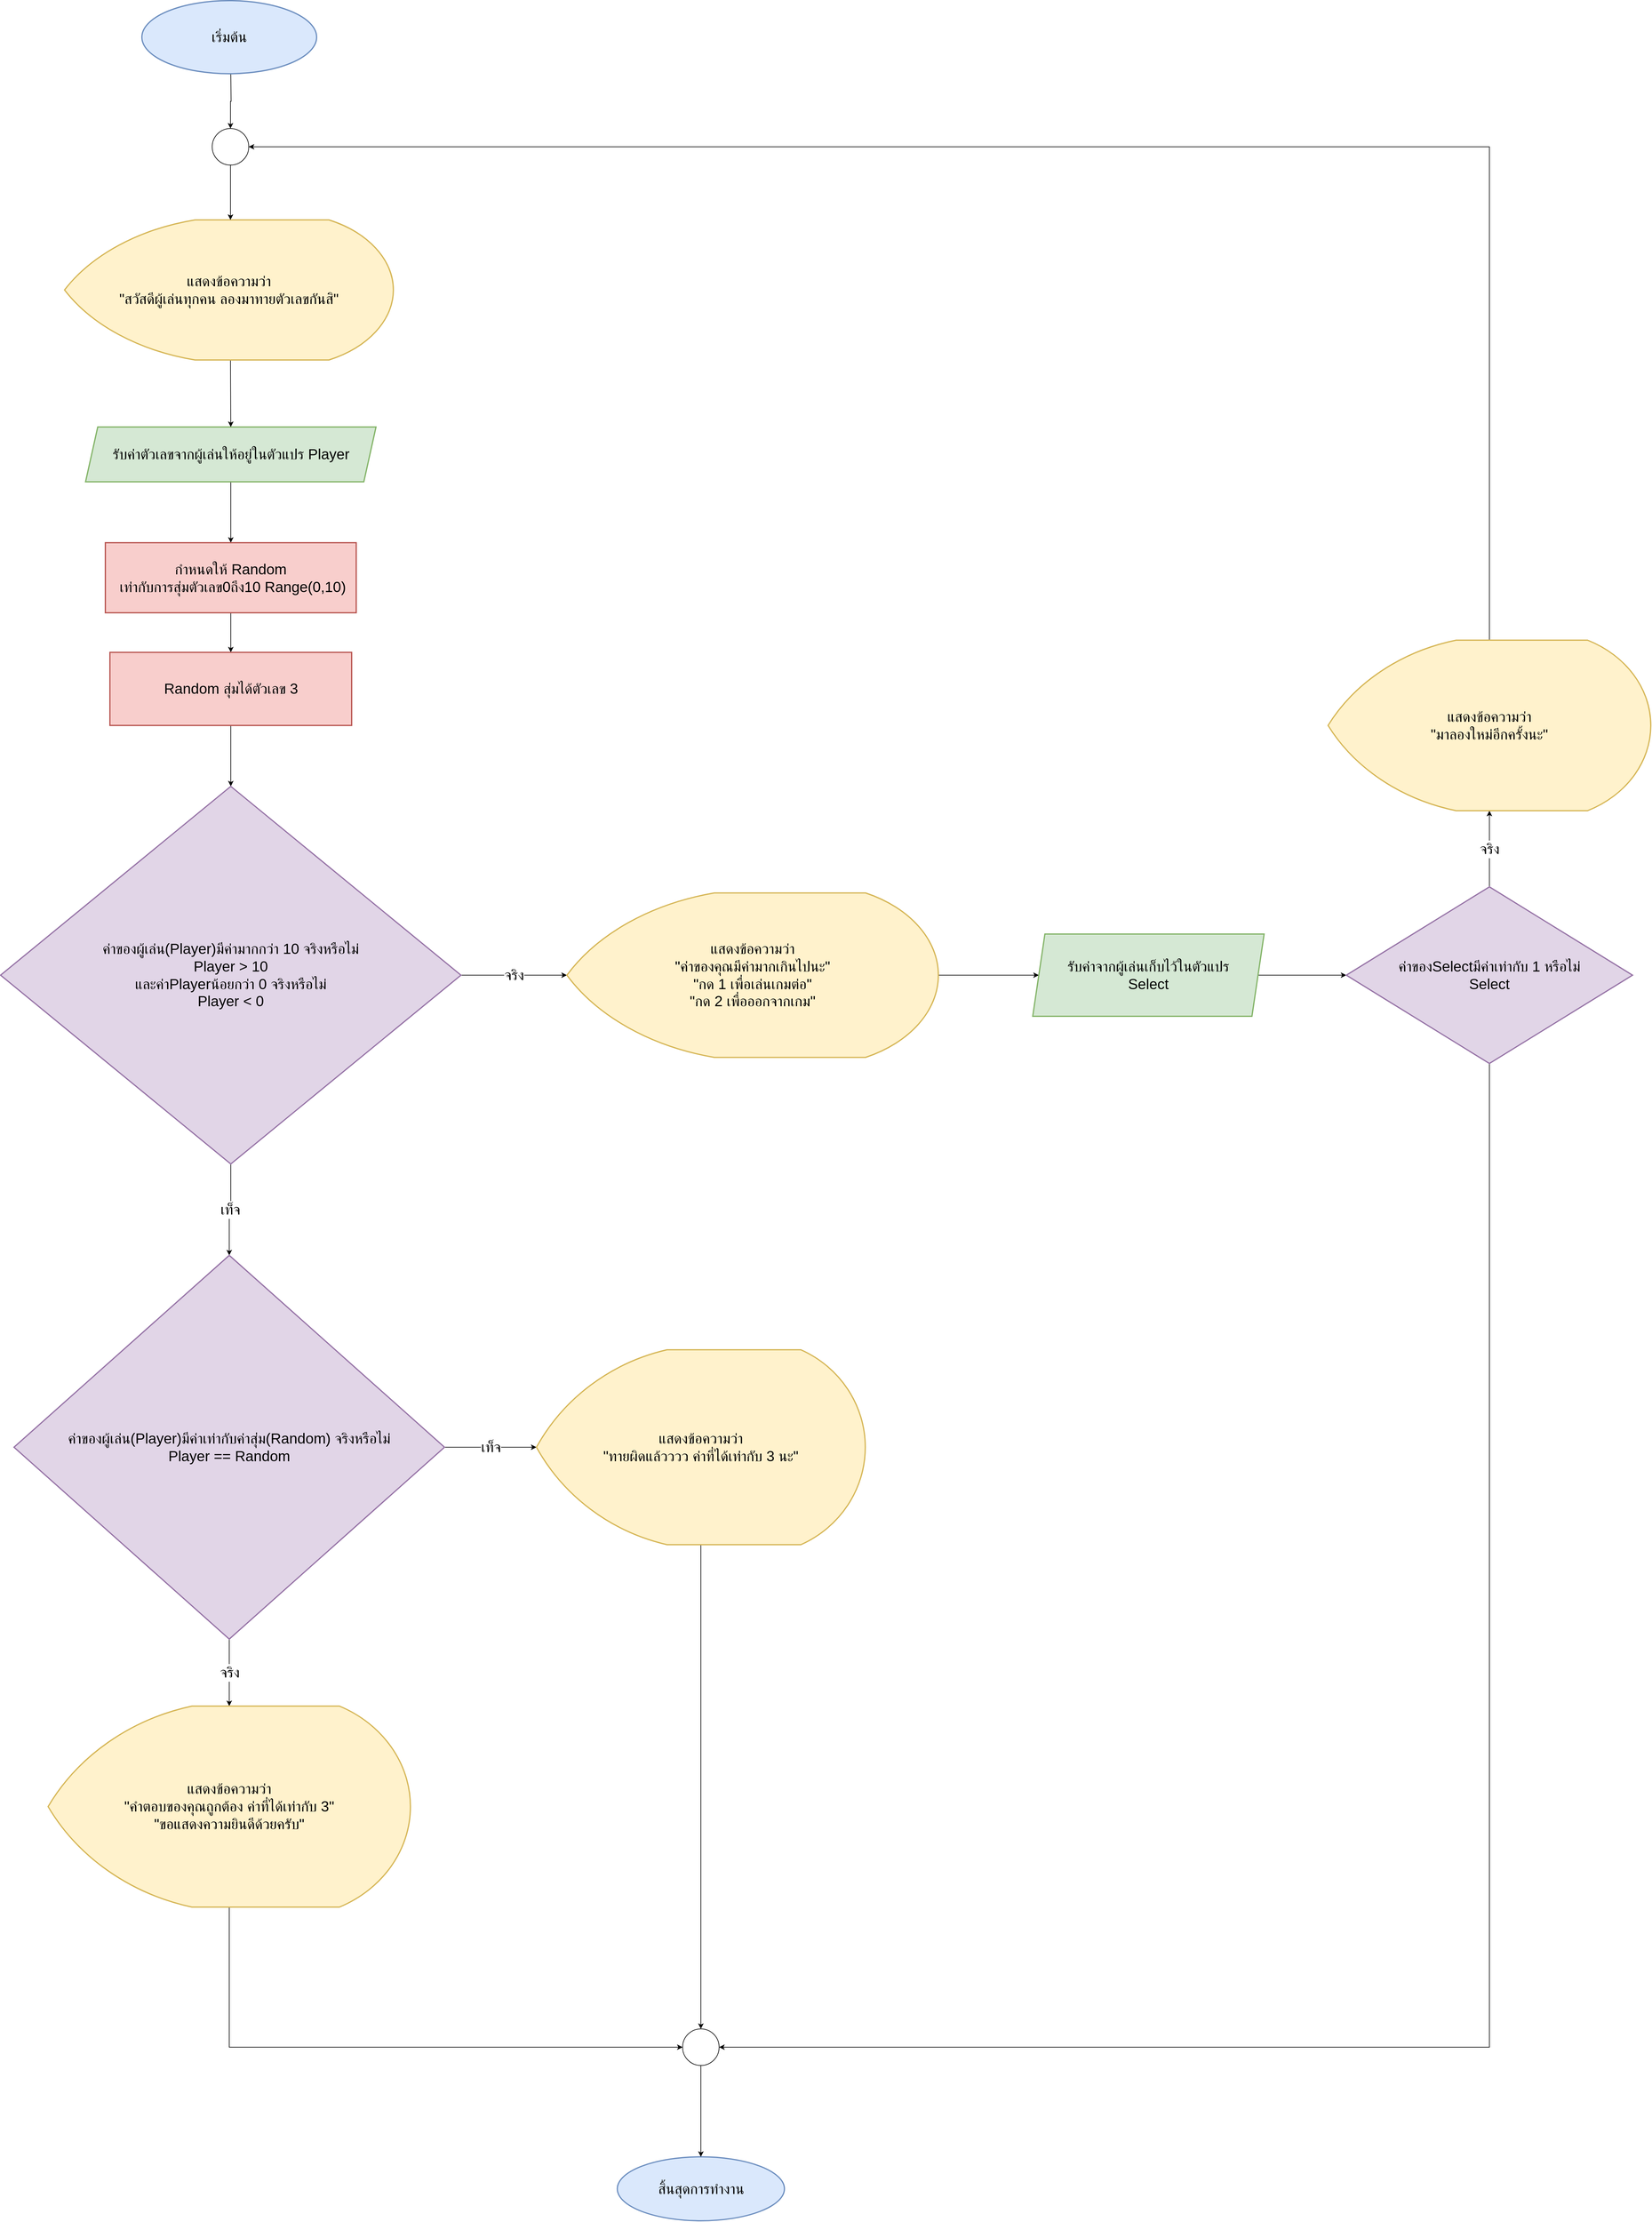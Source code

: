 <mxfile version="20.6.0" type="github">
  <diagram id="gl40M-7QrM561X13KIHA" name="Page-1">
    <mxGraphModel dx="2966" dy="2731" grid="1" gridSize="10" guides="1" tooltips="1" connect="1" arrows="1" fold="1" page="1" pageScale="1" pageWidth="850" pageHeight="1100" math="0" shadow="0">
      <root>
        <mxCell id="0" />
        <mxCell id="1" parent="0" />
        <mxCell id="NTdYHPc6Kx5etdDxWIbT-3" style="edgeStyle=orthogonalEdgeStyle;rounded=0;orthogonalLoop=1;jettySize=auto;html=1;exitX=0.5;exitY=1;exitDx=0;exitDy=0;exitPerimeter=0;entryX=0.5;entryY=0;entryDx=0;entryDy=0;entryPerimeter=0;" edge="1" parent="1" target="NTdYHPc6Kx5etdDxWIbT-1">
          <mxGeometry relative="1" as="geometry">
            <mxPoint x="428.0" y="-410" as="sourcePoint" />
          </mxGeometry>
        </mxCell>
        <mxCell id="snVJ0buKUl2yUb0_0TGT-1" value="&lt;font style=&quot;font-size: 24px;&quot;&gt;เริ่มต้น&lt;/font&gt;" style="strokeWidth=2;html=1;shape=mxgraph.flowchart.start_1;whiteSpace=wrap;fillColor=#dae8fc;strokeColor=#6c8ebf;" parent="1" vertex="1">
          <mxGeometry x="282" y="-530" width="287" height="120" as="geometry" />
        </mxCell>
        <mxCell id="snVJ0buKUl2yUb0_0TGT-5" value="" style="edgeStyle=orthogonalEdgeStyle;rounded=0;orthogonalLoop=1;jettySize=auto;html=1;fontSize=24;" parent="1" source="snVJ0buKUl2yUb0_0TGT-2" target="snVJ0buKUl2yUb0_0TGT-4" edge="1">
          <mxGeometry relative="1" as="geometry" />
        </mxCell>
        <mxCell id="snVJ0buKUl2yUb0_0TGT-2" value="&lt;font style=&quot;font-size: 24px;&quot;&gt;รับค่าตัวเลขจากผู้เล่นให้อยู่ในตัวแปร Player&lt;/font&gt;" style="shape=parallelogram;perimeter=parallelogramPerimeter;whiteSpace=wrap;html=1;fixedSize=1;strokeWidth=2;fillColor=#d5e8d4;strokeColor=#82b366;" parent="1" vertex="1">
          <mxGeometry x="189.5" y="170" width="477" height="90" as="geometry" />
        </mxCell>
        <mxCell id="snVJ0buKUl2yUb0_0TGT-7" value="" style="edgeStyle=orthogonalEdgeStyle;rounded=0;orthogonalLoop=1;jettySize=auto;html=1;fontSize=24;" parent="1" source="snVJ0buKUl2yUb0_0TGT-4" target="snVJ0buKUl2yUb0_0TGT-6" edge="1">
          <mxGeometry relative="1" as="geometry" />
        </mxCell>
        <mxCell id="snVJ0buKUl2yUb0_0TGT-4" value="&lt;font style=&quot;font-size: 24px;&quot;&gt;กำหนดให้ Random&lt;br&gt;&amp;nbsp;เท่ากับการสุ่มตัวเลข0ถึง10 Range(0,10)&lt;/font&gt;" style="whiteSpace=wrap;html=1;strokeWidth=2;fillColor=#f8cecc;strokeColor=#b85450;" parent="1" vertex="1">
          <mxGeometry x="222" y="360" width="412" height="115" as="geometry" />
        </mxCell>
        <mxCell id="snVJ0buKUl2yUb0_0TGT-9" value="" style="edgeStyle=orthogonalEdgeStyle;rounded=0;orthogonalLoop=1;jettySize=auto;html=1;fontSize=24;" parent="1" source="snVJ0buKUl2yUb0_0TGT-6" target="snVJ0buKUl2yUb0_0TGT-8" edge="1">
          <mxGeometry relative="1" as="geometry" />
        </mxCell>
        <mxCell id="snVJ0buKUl2yUb0_0TGT-6" value="&lt;font style=&quot;font-size: 24px;&quot;&gt;Random สุ่มได้ตัวเลข 3&lt;/font&gt;" style="whiteSpace=wrap;html=1;strokeWidth=2;fillColor=#f8cecc;strokeColor=#b85450;" parent="1" vertex="1">
          <mxGeometry x="229.5" y="540" width="397" height="120" as="geometry" />
        </mxCell>
        <mxCell id="snVJ0buKUl2yUb0_0TGT-18" value="จริง" style="edgeStyle=orthogonalEdgeStyle;rounded=0;orthogonalLoop=1;jettySize=auto;html=1;exitX=1;exitY=0.5;exitDx=0;exitDy=0;entryX=0;entryY=0.5;entryDx=0;entryDy=0;entryPerimeter=0;fontSize=24;" parent="1" source="snVJ0buKUl2yUb0_0TGT-8" target="snVJ0buKUl2yUb0_0TGT-17" edge="1">
          <mxGeometry relative="1" as="geometry" />
        </mxCell>
        <mxCell id="snVJ0buKUl2yUb0_0TGT-38" value="เท็จ" style="edgeStyle=orthogonalEdgeStyle;rounded=0;orthogonalLoop=1;jettySize=auto;html=1;exitX=0.5;exitY=1;exitDx=0;exitDy=0;entryX=0.5;entryY=0;entryDx=0;entryDy=0;fontSize=24;" parent="1" source="snVJ0buKUl2yUb0_0TGT-8" target="snVJ0buKUl2yUb0_0TGT-10" edge="1">
          <mxGeometry relative="1" as="geometry" />
        </mxCell>
        <mxCell id="snVJ0buKUl2yUb0_0TGT-8" value="&lt;font style=&quot;font-size: 24px;&quot;&gt;ค่าของผู้เล่น(Player)มีค่ามากกว่า 10 จริงหรือไม่&lt;br&gt;Player &amp;gt; 10&lt;br&gt;และค่าPlayerน้อยกว่า 0 จริงหรือไม่&lt;br&gt;Player &amp;lt; 0&lt;br&gt;&lt;/font&gt;" style="rhombus;whiteSpace=wrap;html=1;strokeWidth=2;fillColor=#e1d5e7;strokeColor=#9673a6;" parent="1" vertex="1">
          <mxGeometry x="50" y="760" width="756" height="620" as="geometry" />
        </mxCell>
        <mxCell id="snVJ0buKUl2yUb0_0TGT-14" value="จริง" style="edgeStyle=orthogonalEdgeStyle;rounded=0;orthogonalLoop=1;jettySize=auto;html=1;exitX=0.5;exitY=1;exitDx=0;exitDy=0;entryX=0.5;entryY=0;entryDx=0;entryDy=0;entryPerimeter=0;fontSize=24;" parent="1" source="snVJ0buKUl2yUb0_0TGT-10" target="snVJ0buKUl2yUb0_0TGT-13" edge="1">
          <mxGeometry relative="1" as="geometry" />
        </mxCell>
        <mxCell id="snVJ0buKUl2yUb0_0TGT-36" value="เท็จ" style="edgeStyle=orthogonalEdgeStyle;rounded=0;orthogonalLoop=1;jettySize=auto;html=1;exitX=1;exitY=0.5;exitDx=0;exitDy=0;entryX=0;entryY=0.5;entryDx=0;entryDy=0;entryPerimeter=0;fontSize=24;" parent="1" source="snVJ0buKUl2yUb0_0TGT-10" target="snVJ0buKUl2yUb0_0TGT-35" edge="1">
          <mxGeometry relative="1" as="geometry" />
        </mxCell>
        <mxCell id="snVJ0buKUl2yUb0_0TGT-10" value="&lt;span style=&quot;font-size: 24px;&quot;&gt;ค่าของผู้เล่น(Player)มีค่าเท่ากับค่าสุ่ม(Random) จริงหรือไม่&lt;/span&gt;&lt;br style=&quot;font-size: 24px;&quot;&gt;&lt;span style=&quot;font-size: 24px;&quot;&gt;Player == Random&lt;/span&gt;" style="rhombus;whiteSpace=wrap;html=1;strokeWidth=2;fillColor=#e1d5e7;strokeColor=#9673a6;" parent="1" vertex="1">
          <mxGeometry x="72" y="1530" width="707" height="630" as="geometry" />
        </mxCell>
        <mxCell id="NTdYHPc6Kx5etdDxWIbT-16" style="edgeStyle=orthogonalEdgeStyle;rounded=0;orthogonalLoop=1;jettySize=auto;html=1;exitX=0.5;exitY=1;exitDx=0;exitDy=0;exitPerimeter=0;entryX=0;entryY=0.5;entryDx=0;entryDy=0;entryPerimeter=0;" edge="1" parent="1" source="snVJ0buKUl2yUb0_0TGT-13" target="NTdYHPc6Kx5etdDxWIbT-15">
          <mxGeometry relative="1" as="geometry" />
        </mxCell>
        <mxCell id="snVJ0buKUl2yUb0_0TGT-13" value="แสดงข้อความว่า&lt;br&gt;&quot;คำตอบของคุณถูกต้อง ค่าที่ได้เท่ากับ 3&quot;&lt;br&gt;&quot;ขอแสดงความยินดีด้วยครับ&quot;" style="strokeWidth=2;html=1;shape=mxgraph.flowchart.display;whiteSpace=wrap;fontSize=24;fillColor=#fff2cc;strokeColor=#d6b656;" parent="1" vertex="1">
          <mxGeometry x="128" y="2270" width="595" height="330" as="geometry" />
        </mxCell>
        <mxCell id="snVJ0buKUl2yUb0_0TGT-15" value="สิ้นสุดการทำงาน" style="ellipse;whiteSpace=wrap;html=1;fontSize=24;strokeWidth=2;fillColor=#dae8fc;strokeColor=#6c8ebf;" parent="1" vertex="1">
          <mxGeometry x="1062.75" y="3010" width="274.5" height="105" as="geometry" />
        </mxCell>
        <mxCell id="snVJ0buKUl2yUb0_0TGT-20" value="" style="edgeStyle=orthogonalEdgeStyle;rounded=0;orthogonalLoop=1;jettySize=auto;html=1;fontSize=24;" parent="1" source="snVJ0buKUl2yUb0_0TGT-17" target="snVJ0buKUl2yUb0_0TGT-19" edge="1">
          <mxGeometry relative="1" as="geometry" />
        </mxCell>
        <mxCell id="snVJ0buKUl2yUb0_0TGT-17" value="แสดงข้อความว่า&lt;br&gt;&quot;ค่าของคุณมีค่ามากเกินไปนะ&quot;&lt;br&gt;&quot;กด 1 เพื่อเล่นเกมต่อ&quot;&lt;br&gt;&quot;กด 2 เพื่อออกจากเกม&quot;" style="strokeWidth=2;html=1;shape=mxgraph.flowchart.display;whiteSpace=wrap;fontSize=24;fillColor=#fff2cc;strokeColor=#d6b656;" parent="1" vertex="1">
          <mxGeometry x="980" y="935" width="610" height="270" as="geometry" />
        </mxCell>
        <mxCell id="snVJ0buKUl2yUb0_0TGT-22" value="" style="edgeStyle=orthogonalEdgeStyle;rounded=0;orthogonalLoop=1;jettySize=auto;html=1;fontSize=24;" parent="1" source="snVJ0buKUl2yUb0_0TGT-19" target="snVJ0buKUl2yUb0_0TGT-21" edge="1">
          <mxGeometry relative="1" as="geometry" />
        </mxCell>
        <mxCell id="snVJ0buKUl2yUb0_0TGT-19" value="รับค่าจากผู้เล่นเก็บไว้ในตัวแปร&lt;br&gt;Select" style="shape=parallelogram;perimeter=parallelogramPerimeter;whiteSpace=wrap;html=1;fixedSize=1;fontSize=24;strokeWidth=2;fillColor=#d5e8d4;strokeColor=#82b366;" parent="1" vertex="1">
          <mxGeometry x="1745" y="1002.5" width="380" height="135" as="geometry" />
        </mxCell>
        <mxCell id="snVJ0buKUl2yUb0_0TGT-31" value="จริง" style="edgeStyle=orthogonalEdgeStyle;rounded=0;orthogonalLoop=1;jettySize=auto;html=1;exitX=0.5;exitY=0;exitDx=0;exitDy=0;entryX=0.5;entryY=1;entryDx=0;entryDy=0;entryPerimeter=0;fontSize=24;" parent="1" source="snVJ0buKUl2yUb0_0TGT-21" target="snVJ0buKUl2yUb0_0TGT-30" edge="1">
          <mxGeometry relative="1" as="geometry" />
        </mxCell>
        <mxCell id="NTdYHPc6Kx5etdDxWIbT-18" style="edgeStyle=orthogonalEdgeStyle;rounded=0;orthogonalLoop=1;jettySize=auto;html=1;exitX=0.5;exitY=1;exitDx=0;exitDy=0;entryX=1;entryY=0.5;entryDx=0;entryDy=0;entryPerimeter=0;" edge="1" parent="1" source="snVJ0buKUl2yUb0_0TGT-21" target="NTdYHPc6Kx5etdDxWIbT-15">
          <mxGeometry relative="1" as="geometry" />
        </mxCell>
        <mxCell id="snVJ0buKUl2yUb0_0TGT-21" value="ค่าของSelectมีค่าเท่ากับ 1 หรือไม่&lt;br&gt;Select" style="rhombus;whiteSpace=wrap;html=1;fontSize=24;strokeWidth=2;fillColor=#e1d5e7;strokeColor=#9673a6;" parent="1" vertex="1">
          <mxGeometry x="2260" y="925" width="470" height="290" as="geometry" />
        </mxCell>
        <mxCell id="snVJ0buKUl2yUb0_0TGT-27" style="edgeStyle=orthogonalEdgeStyle;rounded=0;orthogonalLoop=1;jettySize=auto;html=1;exitX=0.5;exitY=1;exitDx=0;exitDy=0;exitPerimeter=0;entryX=0.5;entryY=0;entryDx=0;entryDy=0;fontSize=24;" parent="1" target="snVJ0buKUl2yUb0_0TGT-2" edge="1">
          <mxGeometry relative="1" as="geometry">
            <mxPoint x="427.5" y="60" as="sourcePoint" />
          </mxGeometry>
        </mxCell>
        <mxCell id="snVJ0buKUl2yUb0_0TGT-25" value="แสดงข้อความว่า&lt;br&gt;&quot;สวัสดีผู้เล่นทุกคน ลองมาทายตัวเลขกันสิ&quot;" style="strokeWidth=2;html=1;shape=mxgraph.flowchart.display;whiteSpace=wrap;fontSize=24;fillColor=#fff2cc;strokeColor=#d6b656;" parent="1" vertex="1">
          <mxGeometry x="155" y="-170" width="540" height="230" as="geometry" />
        </mxCell>
        <mxCell id="NTdYHPc6Kx5etdDxWIbT-5" style="edgeStyle=orthogonalEdgeStyle;rounded=0;orthogonalLoop=1;jettySize=auto;html=1;exitX=0.5;exitY=0;exitDx=0;exitDy=0;exitPerimeter=0;entryX=1;entryY=0.5;entryDx=0;entryDy=0;entryPerimeter=0;" edge="1" parent="1" source="snVJ0buKUl2yUb0_0TGT-30" target="NTdYHPc6Kx5etdDxWIbT-1">
          <mxGeometry relative="1" as="geometry" />
        </mxCell>
        <mxCell id="snVJ0buKUl2yUb0_0TGT-30" value="แสดงข้อความว่า&lt;br&gt;&quot;มาลองใหม่อีกครั้งนะ&quot;" style="strokeWidth=2;html=1;shape=mxgraph.flowchart.display;whiteSpace=wrap;fontSize=24;fillColor=#fff2cc;strokeColor=#d6b656;" parent="1" vertex="1">
          <mxGeometry x="2230" y="520" width="530" height="280" as="geometry" />
        </mxCell>
        <mxCell id="NTdYHPc6Kx5etdDxWIbT-17" style="edgeStyle=orthogonalEdgeStyle;rounded=0;orthogonalLoop=1;jettySize=auto;html=1;exitX=0.5;exitY=1;exitDx=0;exitDy=0;exitPerimeter=0;entryX=0.5;entryY=0;entryDx=0;entryDy=0;entryPerimeter=0;" edge="1" parent="1" source="snVJ0buKUl2yUb0_0TGT-35" target="NTdYHPc6Kx5etdDxWIbT-15">
          <mxGeometry relative="1" as="geometry" />
        </mxCell>
        <mxCell id="snVJ0buKUl2yUb0_0TGT-35" value="แสดงข้อความว่า&lt;br&gt;&quot;ทายผิดแล้วววว ค่าที่ได้เท่ากับ 3 นะ&quot;" style="strokeWidth=2;html=1;shape=mxgraph.flowchart.display;whiteSpace=wrap;fontSize=24;fillColor=#fff2cc;strokeColor=#d6b656;" parent="1" vertex="1">
          <mxGeometry x="930" y="1685" width="540" height="320" as="geometry" />
        </mxCell>
        <mxCell id="NTdYHPc6Kx5etdDxWIbT-4" style="edgeStyle=orthogonalEdgeStyle;rounded=0;orthogonalLoop=1;jettySize=auto;html=1;exitX=0.5;exitY=1;exitDx=0;exitDy=0;exitPerimeter=0;" edge="1" parent="1" source="NTdYHPc6Kx5etdDxWIbT-1">
          <mxGeometry relative="1" as="geometry">
            <mxPoint x="427.5" y="-170" as="targetPoint" />
          </mxGeometry>
        </mxCell>
        <mxCell id="NTdYHPc6Kx5etdDxWIbT-1" value="" style="verticalLabelPosition=bottom;verticalAlign=top;html=1;shape=mxgraph.flowchart.on-page_reference;" vertex="1" parent="1">
          <mxGeometry x="397.5" y="-320" width="60" height="60" as="geometry" />
        </mxCell>
        <mxCell id="NTdYHPc6Kx5etdDxWIbT-19" style="edgeStyle=orthogonalEdgeStyle;rounded=0;orthogonalLoop=1;jettySize=auto;html=1;exitX=0.5;exitY=1;exitDx=0;exitDy=0;exitPerimeter=0;entryX=0.5;entryY=0;entryDx=0;entryDy=0;" edge="1" parent="1" source="NTdYHPc6Kx5etdDxWIbT-15" target="snVJ0buKUl2yUb0_0TGT-15">
          <mxGeometry relative="1" as="geometry" />
        </mxCell>
        <mxCell id="NTdYHPc6Kx5etdDxWIbT-15" value="" style="verticalLabelPosition=bottom;verticalAlign=top;html=1;shape=mxgraph.flowchart.on-page_reference;" vertex="1" parent="1">
          <mxGeometry x="1170" y="2800" width="60" height="60" as="geometry" />
        </mxCell>
      </root>
    </mxGraphModel>
  </diagram>
</mxfile>
